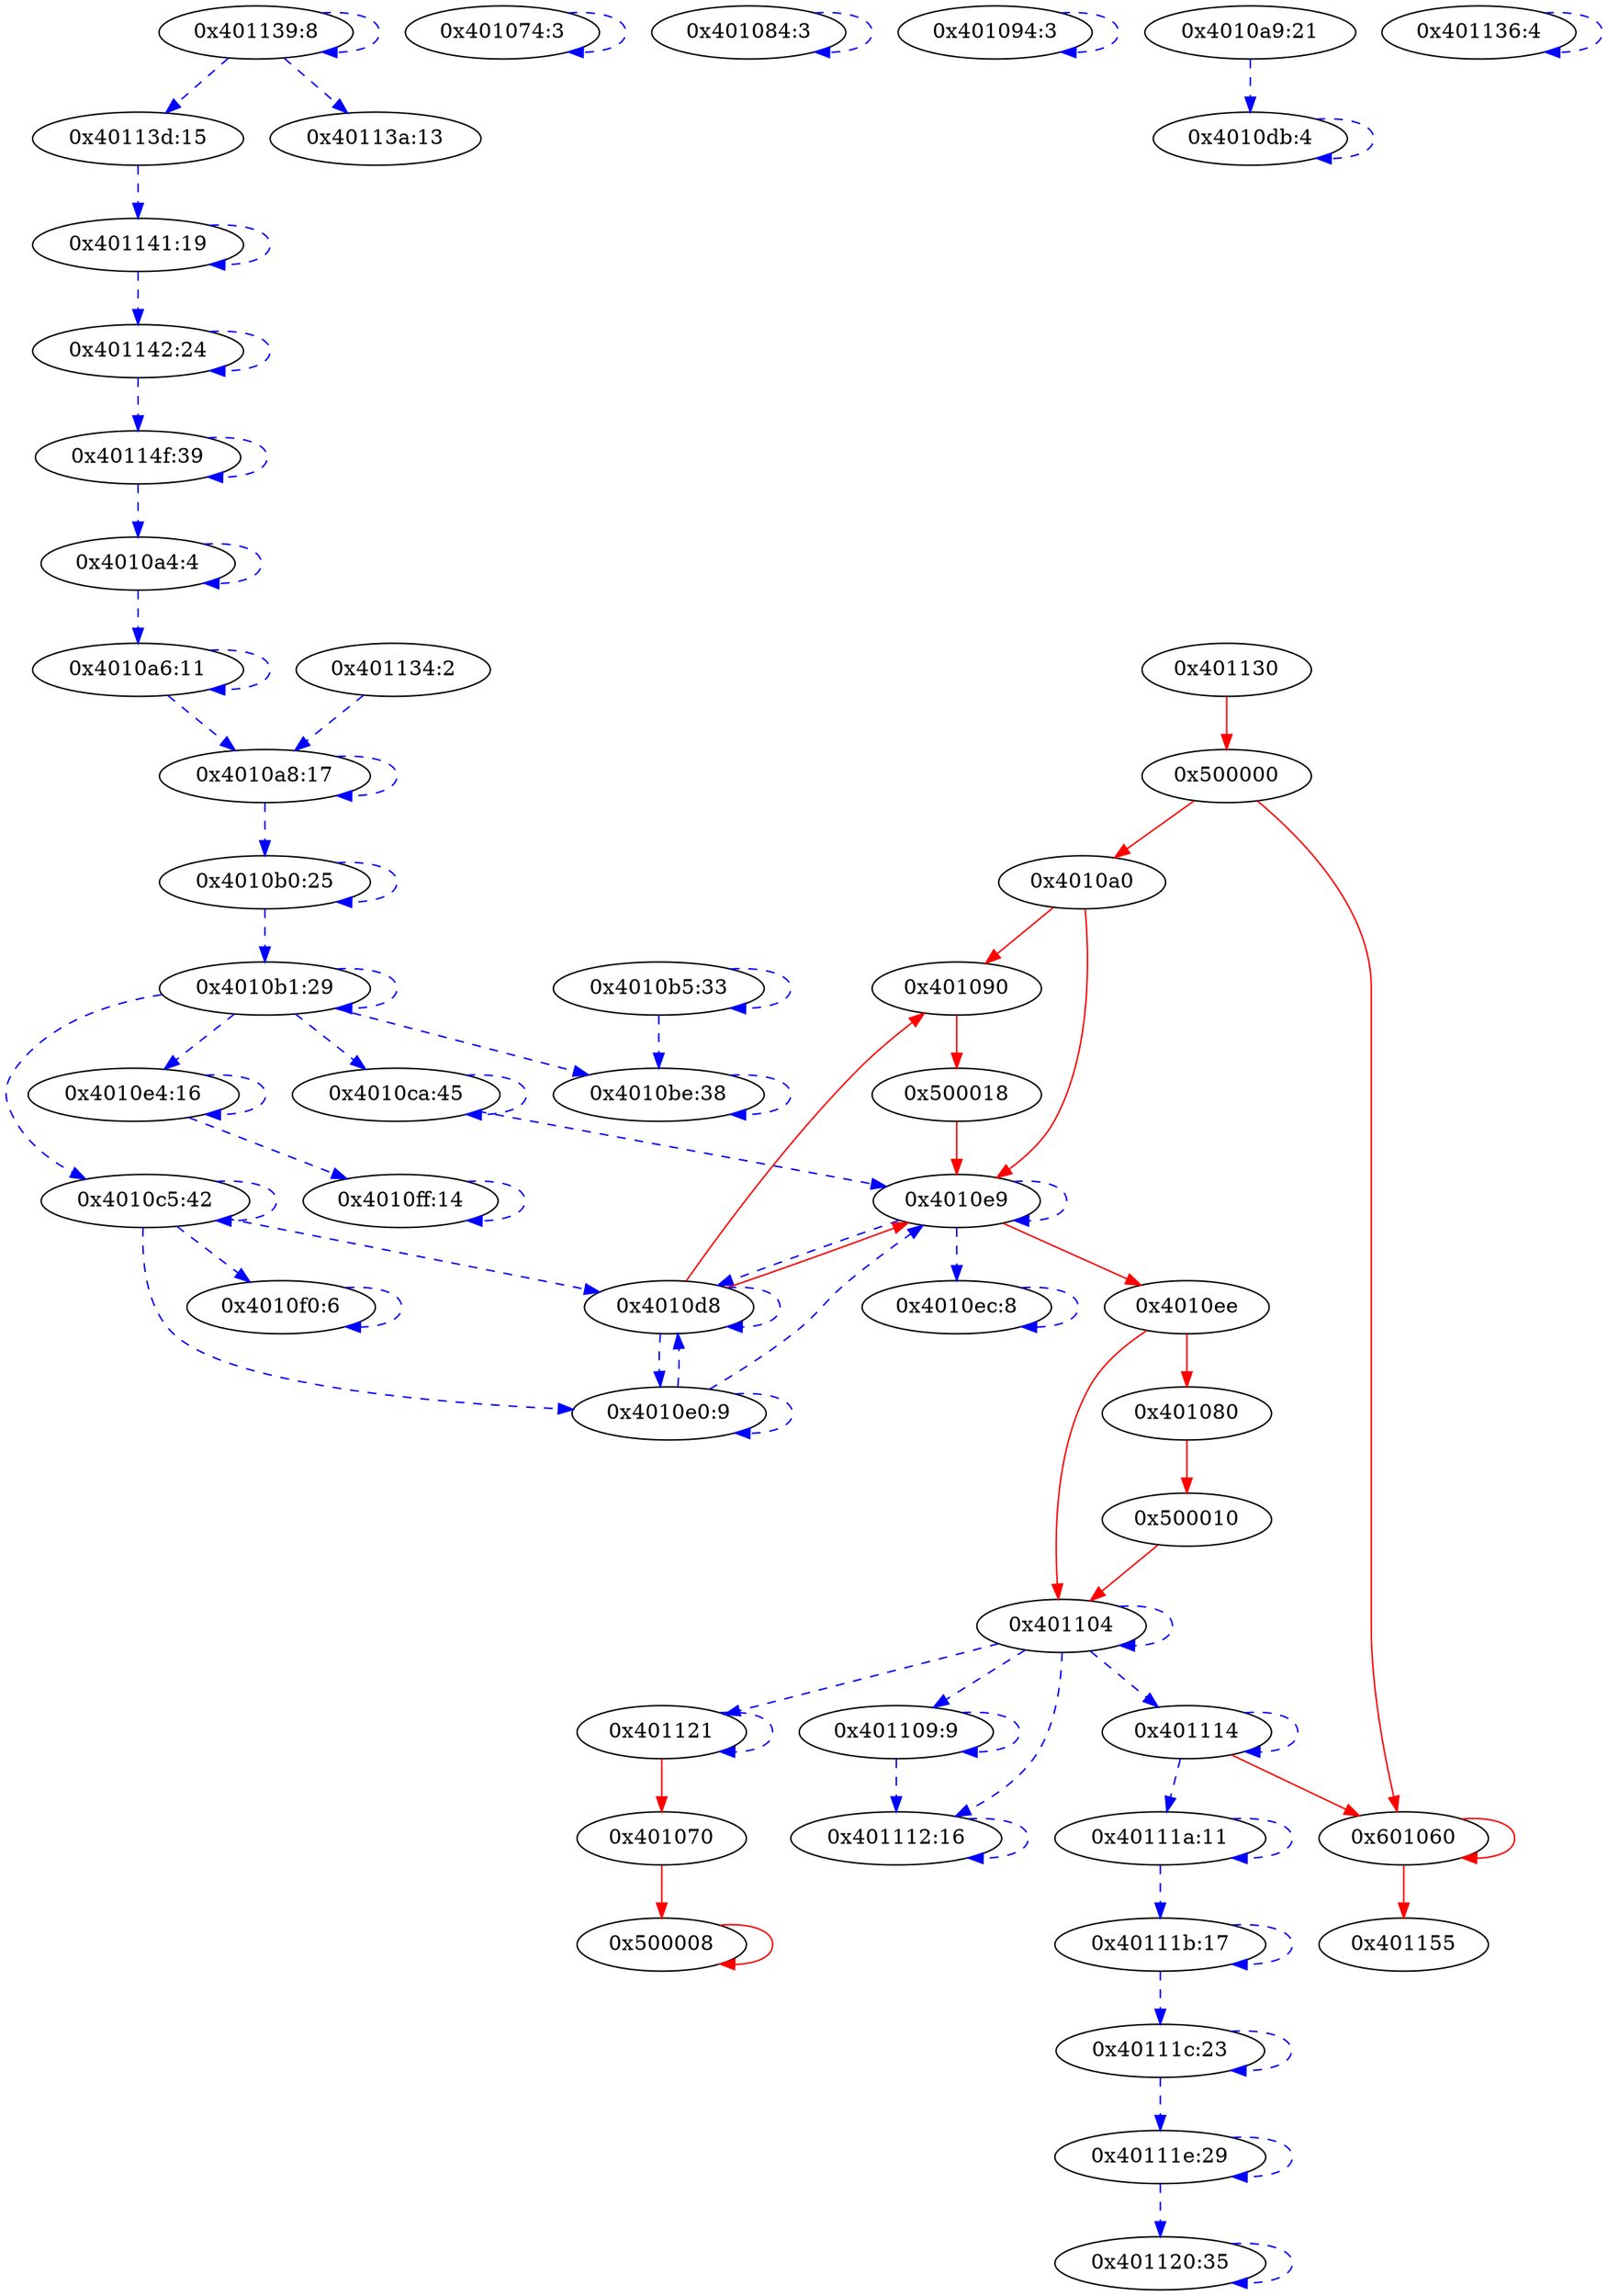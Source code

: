 digraph {
401130 [label="0x401130"];
500000 [label="0x500000"];
"4010a0" [label="0x4010a0"];
401090 [label="0x401090"];
500018 [label="0x500018"];
"4010e9" [label="0x4010e9"];
"4010d8" [label="0x4010d8"];
"4010ee" [label="0x4010ee"];
401080 [label="0x401080"];
500010 [label="0x500010"];
601060 [label="0x601060"];
401104 [label="0x401104"];
401114 [label="0x401114"];
401121 [label="0x401121"];
401070 [label="0x401070"];
500008 [label="0x500008"];
401155 [label="0x401155"];
401074 [label="0x401074:3"];
401084 [label="0x401084:3"];
401094 [label="0x401094:3"];
"4010f0" [label="0x4010f0:6"];
"4010ff" [label="0x4010ff:14"];
401109 [label="0x401109:9"];
401112 [label="0x401112:16"];
"40111a" [label="0x40111a:11"];
"40111b" [label="0x40111b:17"];
"40111c" [label="0x40111c:23"];
"40111e" [label="0x40111e:29"];
401120 [label="0x401120:35"];
"4010e0" [label="0x4010e0:9"];
"4010db" [label="0x4010db:4"];
"4010e4" [label="0x4010e4:16"];
"4010ec" [label="0x4010ec:8"];
"4010a4" [label="0x4010a4:4"];
"4010a6" [label="0x4010a6:11"];
"4010a8" [label="0x4010a8:17"];
"4010b0" [label="0x4010b0:25"];
"4010b1" [label="0x4010b1:29"];
"4010be" [label="0x4010be:38"];
"4010c5" [label="0x4010c5:42"];
"4010ca" [label="0x4010ca:45"];
"4010b5" [label="0x4010b5:33"];
"4010a9" [label="0x4010a9:21"];
401136 [label="0x401136:4"];
401139 [label="0x401139:8"];
"40113a" [label="0x40113a:13"];
"40113d" [label="0x40113d:15"];
401141 [label="0x401141:19"];
401142 [label="0x401142:24"];
"40114f" [label="0x40114f:39"];
401134 [label="0x401134:2"];
401130 -> 500000 [type=control, color=red, style=solid];
500000 -> "4010a0" [type=control, color=red, style=solid];
500000 -> 601060 [type=control, color=red, style=solid];
"4010a0" -> 401090 [type=control, color=red, style=solid];
"4010a0" -> "4010e9" [type=control, color=red, style=solid];
401090 -> 500018 [type=control, color=red, style=solid];
500018 -> "4010e9" [type=control, color=red, style=solid];
"4010e9" -> "4010d8" [type=data, color=blue, style=dashed];
"4010e9" -> "4010ee" [type=control, color=red, style=solid];
"4010e9" -> "4010e9" [type=data, color=blue, style=dashed];
"4010e9" -> "4010ec" [type=data, color=blue, style=dashed];
"4010d8" -> 401090 [type=control, color=red, style=solid];
"4010d8" -> "4010e9" [type=control, color=red, style=solid];
"4010d8" -> "4010d8" [type=data, color=blue, style=dashed];
"4010d8" -> "4010e0" [type=data, color=blue, style=dashed];
"4010ee" -> 401080 [type=control, color=red, style=solid];
"4010ee" -> 401104 [type=control, color=red, style=solid];
401080 -> 500010 [type=control, color=red, style=solid];
500010 -> 401104 [type=control, color=red, style=solid];
601060 -> 601060 [type=control, color=red, style=solid];
601060 -> 401155 [type=control, color=red, style=solid];
401104 -> 401114 [type=data, color=blue, style=dashed];
401104 -> 401121 [type=data, color=blue, style=dashed];
401104 -> 401104 [type=data, color=blue, style=dashed];
401104 -> 401109 [type=data, color=blue, style=dashed];
401104 -> 401112 [type=data, color=blue, style=dashed];
401114 -> 601060 [type=control, color=red, style=solid];
401114 -> 401114 [type=data, color=blue, style=dashed];
401114 -> "40111a" [type=data, color=blue, style=dashed];
401121 -> 401070 [type=control, color=red, style=solid];
401121 -> 401121 [type=data, color=blue, style=dashed];
401070 -> 500008 [type=control, color=red, style=solid];
500008 -> 500008 [type=control, color=red, style=solid];
401074 -> 401074 [type=data, color=blue, style=dashed];
401084 -> 401084 [type=data, color=blue, style=dashed];
401094 -> 401094 [type=data, color=blue, style=dashed];
"4010f0" -> "4010f0" [type=data, color=blue, style=dashed];
"4010ff" -> "4010ff" [type=data, color=blue, style=dashed];
401109 -> 401109 [type=data, color=blue, style=dashed];
401109 -> 401112 [type=data, color=blue, style=dashed];
401112 -> 401112 [type=data, color=blue, style=dashed];
"40111a" -> "40111a" [type=data, color=blue, style=dashed];
"40111a" -> "40111b" [type=data, color=blue, style=dashed];
"40111b" -> "40111b" [type=data, color=blue, style=dashed];
"40111b" -> "40111c" [type=data, color=blue, style=dashed];
"40111c" -> "40111c" [type=data, color=blue, style=dashed];
"40111c" -> "40111e" [type=data, color=blue, style=dashed];
"40111e" -> "40111e" [type=data, color=blue, style=dashed];
"40111e" -> 401120 [type=data, color=blue, style=dashed];
401120 -> 401120 [type=data, color=blue, style=dashed];
"4010e0" -> "4010e0" [type=data, color=blue, style=dashed];
"4010e0" -> "4010e9" [type=data, color=blue, style=dashed];
"4010e0" -> "4010d8" [type=data, color=blue, style=dashed];
"4010db" -> "4010db" [type=data, color=blue, style=dashed];
"4010e4" -> "4010e4" [type=data, color=blue, style=dashed];
"4010e4" -> "4010ff" [type=data, color=blue, style=dashed];
"4010ec" -> "4010ec" [type=data, color=blue, style=dashed];
"4010a4" -> "4010a4" [type=data, color=blue, style=dashed];
"4010a4" -> "4010a6" [type=data, color=blue, style=dashed];
"4010a6" -> "4010a6" [type=data, color=blue, style=dashed];
"4010a6" -> "4010a8" [type=data, color=blue, style=dashed];
"4010a8" -> "4010a8" [type=data, color=blue, style=dashed];
"4010a8" -> "4010b0" [type=data, color=blue, style=dashed];
"4010b0" -> "4010b0" [type=data, color=blue, style=dashed];
"4010b0" -> "4010b1" [type=data, color=blue, style=dashed];
"4010b1" -> "4010b1" [type=data, color=blue, style=dashed];
"4010b1" -> "4010be" [type=data, color=blue, style=dashed];
"4010b1" -> "4010c5" [type=data, color=blue, style=dashed];
"4010b1" -> "4010ca" [type=data, color=blue, style=dashed];
"4010b1" -> "4010e4" [type=data, color=blue, style=dashed];
"4010be" -> "4010be" [type=data, color=blue, style=dashed];
"4010c5" -> "4010c5" [type=data, color=blue, style=dashed];
"4010c5" -> "4010d8" [type=data, color=blue, style=dashed];
"4010c5" -> "4010e0" [type=data, color=blue, style=dashed];
"4010c5" -> "4010f0" [type=data, color=blue, style=dashed];
"4010ca" -> "4010ca" [type=data, color=blue, style=dashed];
"4010ca" -> "4010e9" [type=data, color=blue, style=dashed];
"4010b5" -> "4010b5" [type=data, color=blue, style=dashed];
"4010b5" -> "4010be" [type=data, color=blue, style=dashed];
"4010a9" -> "4010db" [type=data, color=blue, style=dashed];
401136 -> 401136 [type=data, color=blue, style=dashed];
401139 -> 401139 [type=data, color=blue, style=dashed];
401139 -> "40113a" [type=data, color=blue, style=dashed];
401139 -> "40113d" [type=data, color=blue, style=dashed];
"40113d" -> 401141 [type=data, color=blue, style=dashed];
401141 -> 401141 [type=data, color=blue, style=dashed];
401141 -> 401142 [type=data, color=blue, style=dashed];
401142 -> 401142 [type=data, color=blue, style=dashed];
401142 -> "40114f" [type=data, color=blue, style=dashed];
"40114f" -> "40114f" [type=data, color=blue, style=dashed];
"40114f" -> "4010a4" [type=data, color=blue, style=dashed];
401134 -> "4010a8" [type=data, color=blue, style=dashed];
}
